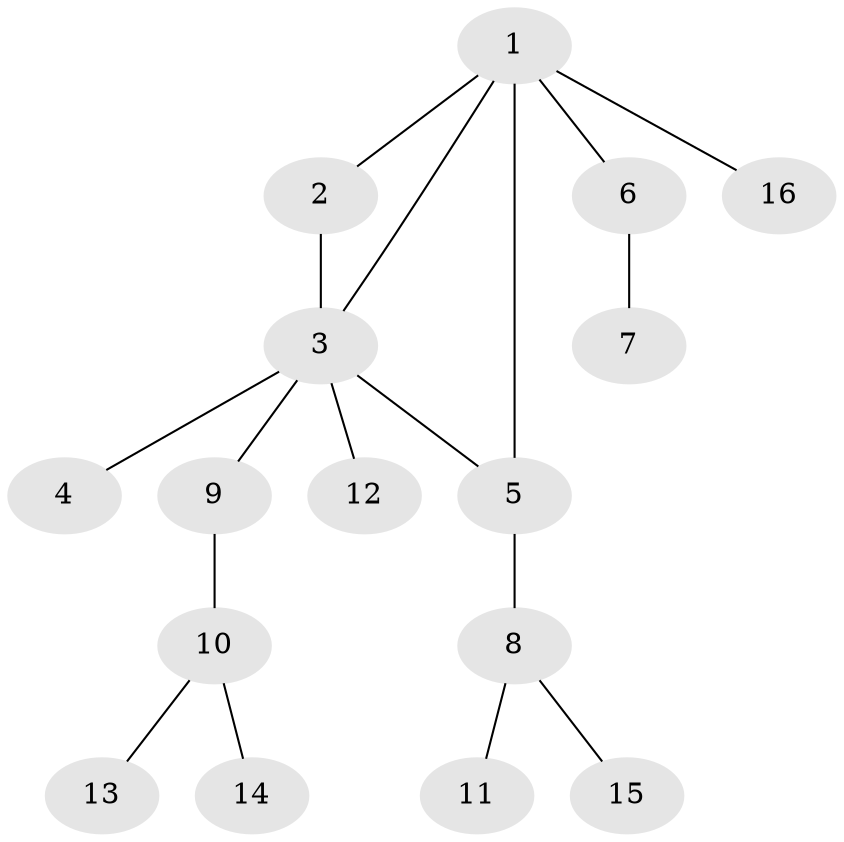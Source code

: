 // original degree distribution, {6: 0.058823529411764705, 5: 0.058823529411764705, 4: 0.058823529411764705, 9: 0.0196078431372549, 3: 0.0784313725490196, 1: 0.5098039215686274, 2: 0.21568627450980393}
// Generated by graph-tools (version 1.1) at 2025/52/03/04/25 22:52:27]
// undirected, 16 vertices, 17 edges
graph export_dot {
  node [color=gray90,style=filled];
  1;
  2;
  3;
  4;
  5;
  6;
  7;
  8;
  9;
  10;
  11;
  12;
  13;
  14;
  15;
  16;
  1 -- 2 [weight=1.0];
  1 -- 3 [weight=1.0];
  1 -- 5 [weight=1.0];
  1 -- 6 [weight=1.0];
  1 -- 16 [weight=1.0];
  2 -- 3 [weight=3.0];
  3 -- 4 [weight=2.0];
  3 -- 5 [weight=2.0];
  3 -- 9 [weight=1.0];
  3 -- 12 [weight=1.0];
  5 -- 8 [weight=1.0];
  6 -- 7 [weight=1.0];
  8 -- 11 [weight=1.0];
  8 -- 15 [weight=1.0];
  9 -- 10 [weight=1.0];
  10 -- 13 [weight=1.0];
  10 -- 14 [weight=1.0];
}
